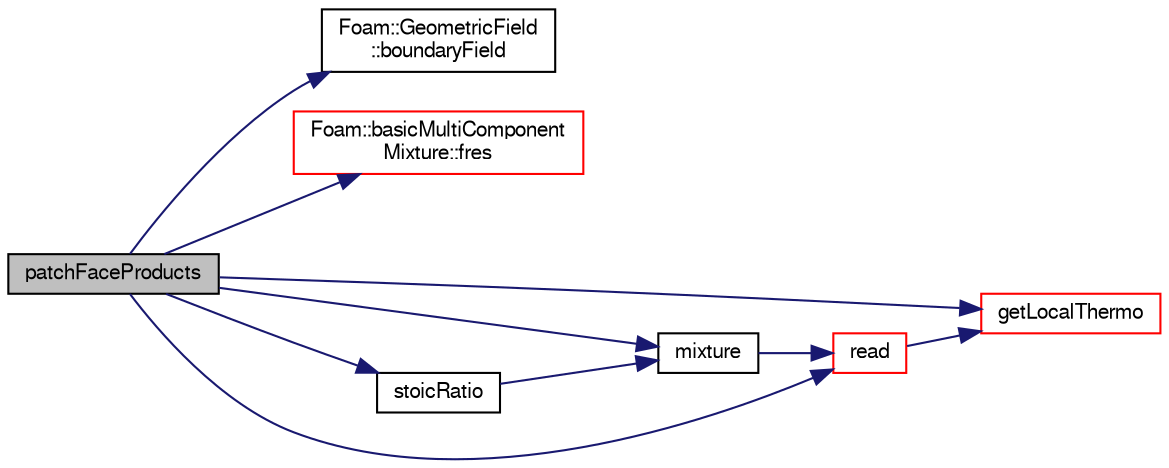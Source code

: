digraph "patchFaceProducts"
{
  bgcolor="transparent";
  edge [fontname="FreeSans",fontsize="10",labelfontname="FreeSans",labelfontsize="10"];
  node [fontname="FreeSans",fontsize="10",shape=record];
  rankdir="LR";
  Node456 [label="patchFaceProducts",height=0.2,width=0.4,color="black", fillcolor="grey75", style="filled", fontcolor="black"];
  Node456 -> Node457 [color="midnightblue",fontsize="10",style="solid",fontname="FreeSans"];
  Node457 [label="Foam::GeometricField\l::boundaryField",height=0.2,width=0.4,color="black",URL="$a22434.html#a3c6c1a789b48ea0c5e8bff64f9c14f2d",tooltip="Return reference to GeometricBoundaryField. "];
  Node456 -> Node458 [color="midnightblue",fontsize="10",style="solid",fontname="FreeSans"];
  Node458 [label="Foam::basicMultiComponent\lMixture::fres",height=0.2,width=0.4,color="red",URL="$a30130.html#acbffdcb2124a13da815c8c737fbbe02b"];
  Node456 -> Node460 [color="midnightblue",fontsize="10",style="solid",fontname="FreeSans"];
  Node460 [label="getLocalThermo",height=0.2,width=0.4,color="red",URL="$a30162.html#a2f379fe8e055a70d12ac8fc4d8d45fc3",tooltip="Return thermo based on index. "];
  Node456 -> Node504 [color="midnightblue",fontsize="10",style="solid",fontname="FreeSans"];
  Node504 [label="mixture",height=0.2,width=0.4,color="black",URL="$a30162.html#a4ca3da4ba6a39fc1dd9ac3bd51c2eda0"];
  Node504 -> Node505 [color="midnightblue",fontsize="10",style="solid",fontname="FreeSans"];
  Node505 [label="read",height=0.2,width=0.4,color="red",URL="$a30162.html#aa9b8764750bd9ff67ca32b6551dc7847",tooltip="Read dictionary. "];
  Node505 -> Node460 [color="midnightblue",fontsize="10",style="solid",fontname="FreeSans"];
  Node456 -> Node505 [color="midnightblue",fontsize="10",style="solid",fontname="FreeSans"];
  Node456 -> Node512 [color="midnightblue",fontsize="10",style="solid",fontname="FreeSans"];
  Node512 [label="stoicRatio",height=0.2,width=0.4,color="black",URL="$a30162.html#aefa83c30b8aa20f42f8ece5ce19f9836"];
  Node512 -> Node504 [color="midnightblue",fontsize="10",style="solid",fontname="FreeSans"];
}

